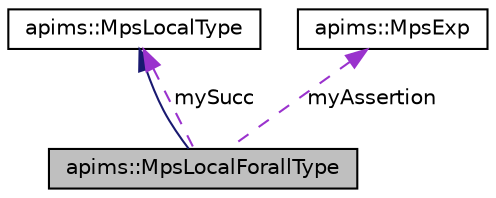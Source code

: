 digraph G
{
  edge [fontname="Helvetica",fontsize="10",labelfontname="Helvetica",labelfontsize="10"];
  node [fontname="Helvetica",fontsize="10",shape=record];
  Node1 [label="apims::MpsLocalForallType",height=0.2,width=0.4,color="black", fillcolor="grey75", style="filled" fontcolor="black"];
  Node2 -> Node1 [dir=back,color="midnightblue",fontsize="10",style="solid",fontname="Helvetica"];
  Node2 [label="apims::MpsLocalType",height=0.2,width=0.4,color="black", fillcolor="white", style="filled",URL="$classapims_1_1_mps_local_type.html"];
  Node2 -> Node1 [dir=back,color="darkorchid3",fontsize="10",style="dashed",label="mySucc",fontname="Helvetica"];
  Node3 -> Node1 [dir=back,color="darkorchid3",fontsize="10",style="dashed",label="myAssertion",fontname="Helvetica"];
  Node3 [label="apims::MpsExp",height=0.2,width=0.4,color="black", fillcolor="white", style="filled",URL="$classapims_1_1_mps_exp.html"];
}
